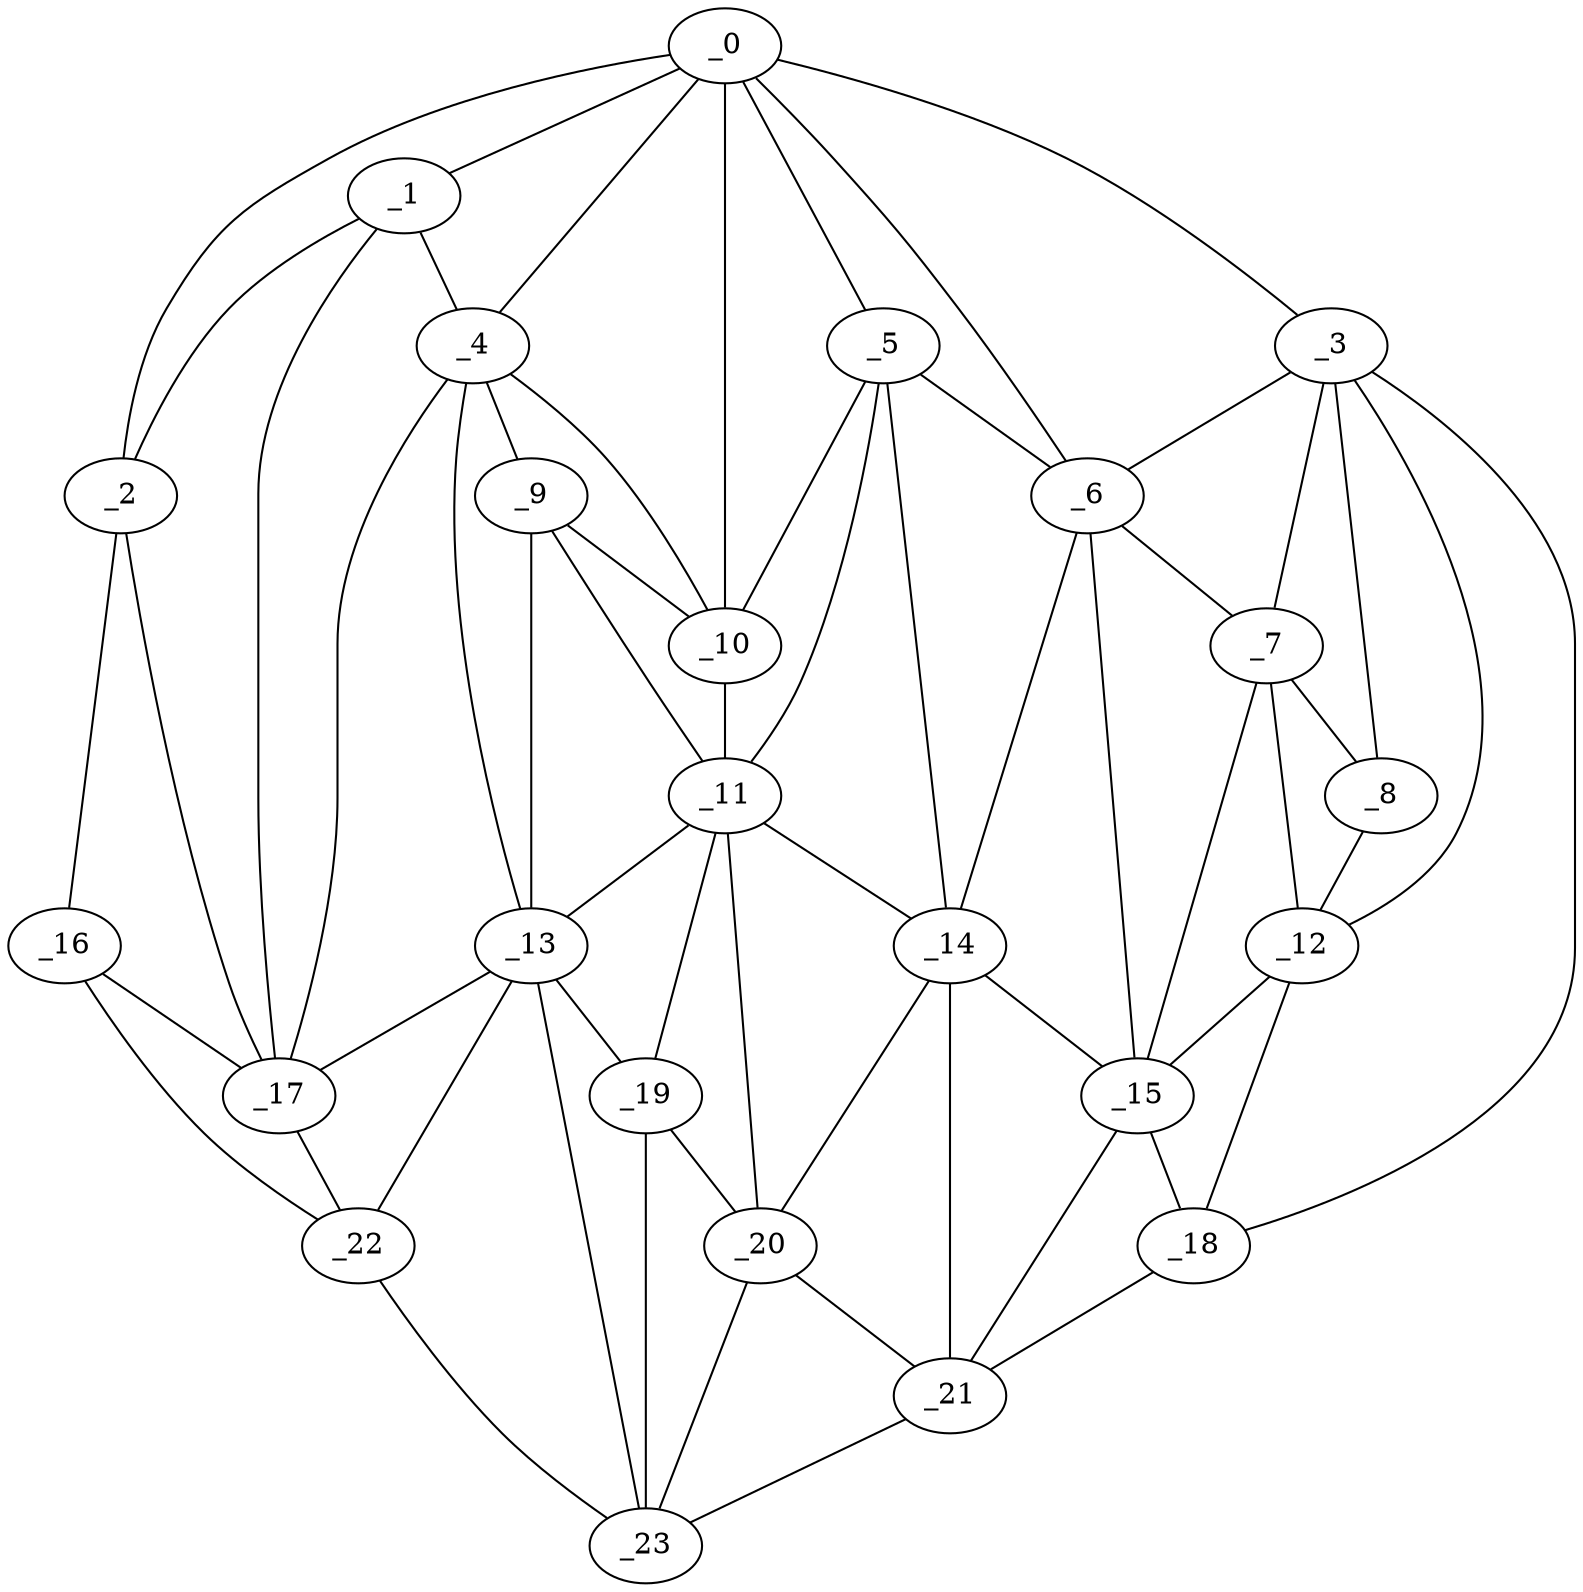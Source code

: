 graph "obj61__105.gxl" {
	_0	 [x=40,
		y=40];
	_1	 [x=46,
		y=34];
	_0 -- _1	 [valence=1];
	_2	 [x=51,
		y=7];
	_0 -- _2	 [valence=1];
	_3	 [x=53,
		y=123];
	_0 -- _3	 [valence=1];
	_4	 [x=54,
		y=53];
	_0 -- _4	 [valence=1];
	_5	 [x=58,
		y=87];
	_0 -- _5	 [valence=2];
	_6	 [x=58,
		y=94];
	_0 -- _6	 [valence=2];
	_10	 [x=59,
		y=78];
	_0 -- _10	 [valence=2];
	_1 -- _2	 [valence=1];
	_1 -- _4	 [valence=2];
	_17	 [x=83,
		y=32];
	_1 -- _17	 [valence=2];
	_16	 [x=80,
		y=8];
	_2 -- _16	 [valence=1];
	_2 -- _17	 [valence=2];
	_3 -- _6	 [valence=2];
	_7	 [x=58,
		y=102];
	_3 -- _7	 [valence=2];
	_8	 [x=58,
		y=113];
	_3 -- _8	 [valence=2];
	_12	 [x=71,
		y=113];
	_3 -- _12	 [valence=2];
	_18	 [x=88,
		y=115];
	_3 -- _18	 [valence=1];
	_9	 [x=59,
		y=65];
	_4 -- _9	 [valence=2];
	_4 -- _10	 [valence=1];
	_13	 [x=73,
		y=65];
	_4 -- _13	 [valence=1];
	_4 -- _17	 [valence=1];
	_5 -- _6	 [valence=2];
	_5 -- _10	 [valence=2];
	_11	 [x=69,
		y=80];
	_5 -- _11	 [valence=2];
	_14	 [x=74,
		y=86];
	_5 -- _14	 [valence=1];
	_6 -- _7	 [valence=1];
	_6 -- _14	 [valence=1];
	_15	 [x=74,
		y=97];
	_6 -- _15	 [valence=2];
	_7 -- _8	 [valence=1];
	_7 -- _12	 [valence=1];
	_7 -- _15	 [valence=2];
	_8 -- _12	 [valence=2];
	_9 -- _10	 [valence=2];
	_9 -- _11	 [valence=2];
	_9 -- _13	 [valence=2];
	_10 -- _11	 [valence=2];
	_11 -- _13	 [valence=1];
	_11 -- _14	 [valence=2];
	_19	 [x=89,
		y=71];
	_11 -- _19	 [valence=2];
	_20	 [x=89,
		y=80];
	_11 -- _20	 [valence=2];
	_12 -- _15	 [valence=2];
	_12 -- _18	 [valence=2];
	_13 -- _17	 [valence=1];
	_13 -- _19	 [valence=1];
	_22	 [x=90,
		y=40];
	_13 -- _22	 [valence=1];
	_23	 [x=90,
		y=55];
	_13 -- _23	 [valence=2];
	_14 -- _15	 [valence=2];
	_14 -- _20	 [valence=2];
	_21	 [x=89,
		y=89];
	_14 -- _21	 [valence=2];
	_15 -- _18	 [valence=1];
	_15 -- _21	 [valence=1];
	_16 -- _17	 [valence=2];
	_16 -- _22	 [valence=1];
	_17 -- _22	 [valence=2];
	_18 -- _21	 [valence=1];
	_19 -- _20	 [valence=1];
	_19 -- _23	 [valence=2];
	_20 -- _21	 [valence=2];
	_20 -- _23	 [valence=2];
	_21 -- _23	 [valence=1];
	_22 -- _23	 [valence=1];
}
